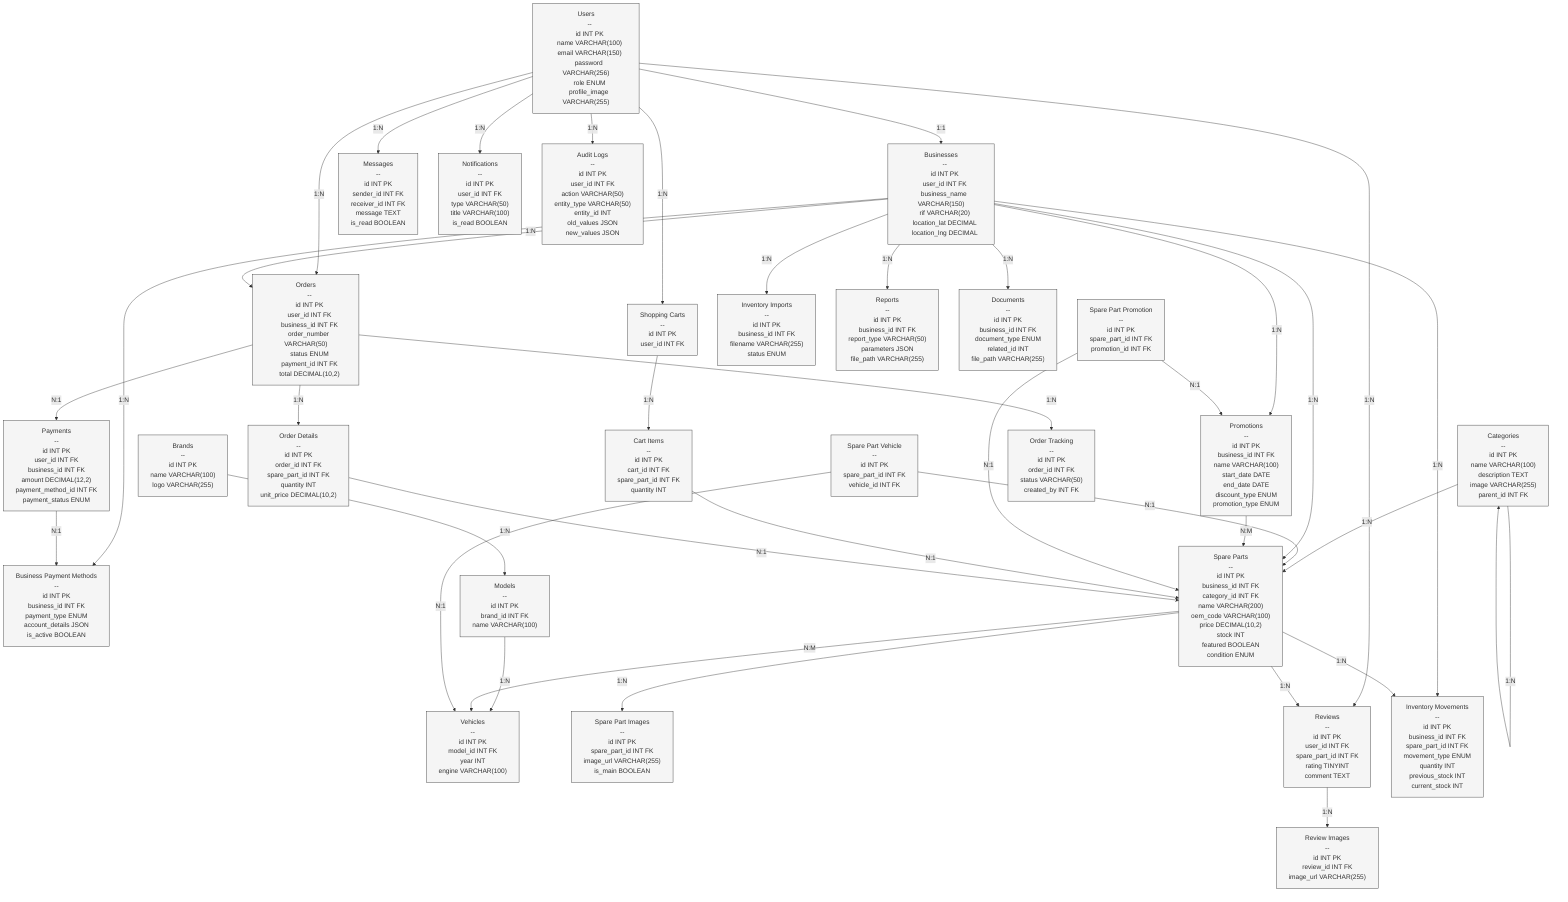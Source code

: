 flowchart TD
    %% Estilo
    classDef table fill:#f5f5f5,stroke:#333,stroke-width:1px,color:#333,font-family:Arial
    
    %% SISTEMA DE USUARIOS
    
    Users["Users
    --
    id INT PK
    name VARCHAR(100)
    email VARCHAR(150)
    password VARCHAR(256)
    role ENUM
    profile_image VARCHAR(255)"]
    class Users table

    Businesses["Businesses
    --
    id INT PK
    user_id INT FK
    business_name VARCHAR(150)
    rif VARCHAR(20)
    location_lat DECIMAL
    location_lng DECIMAL"]
    class Businesses table

    BusinessPaymentMethods["Business Payment Methods
    --
    id INT PK
    business_id INT FK
    payment_type ENUM
    account_details JSON
    is_active BOOLEAN"]
    class BusinessPaymentMethods table

    %% CATÁLOGO
    
    Categories["Categories
    --
    id INT PK
    name VARCHAR(100)
    description TEXT
    image VARCHAR(255)
    parent_id INT FK"]
    class Categories table
    
    Brands["Brands
    --
    id INT PK
    name VARCHAR(100)
    logo VARCHAR(255)"]
    class Brands table

    Models["Models
    --
    id INT PK
    brand_id INT FK
    name VARCHAR(100)"]
    class Models table

    Vehicles["Vehicles
    --
    id INT PK
    model_id INT FK
    year INT
    engine VARCHAR(100)"]
    class Vehicles table

    SpareParts["Spare Parts
    --
    id INT PK
    business_id INT FK
    category_id INT FK
    name VARCHAR(200)
    oem_code VARCHAR(100)
    price DECIMAL(10,2)
    stock INT
    featured BOOLEAN
    condition ENUM"]
    class SpareParts table

    SparePartImages["Spare Part Images
    --
    id INT PK
    spare_part_id INT FK
    image_url VARCHAR(255)
    is_main BOOLEAN"]
    class SparePartImages table

    SparePartVehicle["Spare Part Vehicle
    --
    id INT PK
    spare_part_id INT FK
    vehicle_id INT FK"]
    class SparePartVehicle table

    %% PROMOCIONES
    
    Promotions["Promotions
    --
    id INT PK
    business_id INT FK
    name VARCHAR(100)
    start_date DATE
    end_date DATE
    discount_type ENUM
    promotion_type ENUM"]
    class Promotions table

    SparePartPromotion["Spare Part Promotion
    --
    id INT PK
    spare_part_id INT FK
    promotion_id INT FK"]
    class SparePartPromotion table

    %% INTERACCIÓN

    Reviews["Reviews
    --
    id INT PK
    user_id INT FK
    spare_part_id INT FK
    rating TINYINT
    comment TEXT"]
    class Reviews table

    ReviewImages["Review Images
    --
    id INT PK
    review_id INT FK
    image_url VARCHAR(255)"]
    class ReviewImages table

    ShoppingCarts["Shopping Carts
    --
    id INT PK
    user_id INT FK"]
    class ShoppingCarts table

    CartItems["Cart Items
    --
    id INT PK
    cart_id INT FK
    spare_part_id INT FK
    quantity INT"]
    class CartItems table

    %% VENTAS

    Payments["Payments
    --
    id INT PK
    user_id INT FK
    business_id INT FK
    amount DECIMAL(12,2)
    payment_method_id INT FK
    payment_status ENUM"]
    class Payments table

    Orders["Orders
    --
    id INT PK
    user_id INT FK
    business_id INT FK
    order_number VARCHAR(50)
    status ENUM
    payment_id INT FK
    total DECIMAL(10,2)"]
    class Orders table

    OrderDetails["Order Details
    --
    id INT PK
    order_id INT FK
    spare_part_id INT FK
    quantity INT
    unit_price DECIMAL(10,2)"]
    class OrderDetails table

    OrderTracking["Order Tracking
    --
    id INT PK
    order_id INT FK
    status VARCHAR(50)
    created_by INT FK"]
    class OrderTracking table

    %% INVENTARIO Y REPORTES

    InventoryImports["Inventory Imports
    --
    id INT PK
    business_id INT FK
    filename VARCHAR(255)
    status ENUM"]
    class InventoryImports table

    InventoryMovements["Inventory Movements
    --
    id INT PK
    business_id INT FK
    spare_part_id INT FK
    movement_type ENUM
    quantity INT
    previous_stock INT
    current_stock INT"]
    class InventoryMovements table

    Reports["Reports
    --
    id INT PK
    business_id INT FK
    report_type VARCHAR(50)
    parameters JSON
    file_path VARCHAR(255)"]
    class Reports table

    Documents["Documents
    --
    id INT PK
    business_id INT FK
    document_type ENUM
    related_id INT
    file_path VARCHAR(255)"]
    class Documents table

    %% COMUNICACIÓN

    Messages["Messages
    --
    id INT PK
    sender_id INT FK
    receiver_id INT FK
    message TEXT
    is_read BOOLEAN"]
    class Messages table

    Notifications["Notifications
    --
    id INT PK
    user_id INT FK
    type VARCHAR(50)
    title VARCHAR(100)
    is_read BOOLEAN"]
    class Notifications table

    %% AUDITORÍA

    AuditLogs["Audit Logs
    --
    id INT PK
    user_id INT FK
    action VARCHAR(50)
    entity_type VARCHAR(50)
    entity_id INT
    old_values JSON
    new_values JSON"]
    class AuditLogs table

    %% SISTEMA DE USUARIOS
    Users --> |"1:1"| Businesses
    Businesses --> |"1:N"| BusinessPaymentMethods

    %% CATÁLOGO
    Categories --> |"1:N"| SpareParts
    Categories --> |"1:N"| Categories
    
    Brands --> |"1:N"| Models
    Models --> |"1:N"| Vehicles
    
    SpareParts --> |"1:N"| SparePartImages
    SpareParts --> |"N:M"| Vehicles
    SparePartVehicle --> |"N:1"| SpareParts
    SparePartVehicle --> |"N:1"| Vehicles
    
    Businesses --> |"1:N"| SpareParts
    
    %% PROMOCIONES
    Businesses --> |"1:N"| Promotions
    Promotions --> |"N:M"| SpareParts
    SparePartPromotion --> |"N:1"| SpareParts
    SparePartPromotion --> |"N:1"| Promotions
    
    %% INTERACCIÓN
    Users --> |"1:N"| Reviews
    SpareParts --> |"1:N"| Reviews
    Reviews --> |"1:N"| ReviewImages
    
    Users --> |"1:N"| ShoppingCarts
    ShoppingCarts --> |"1:N"| CartItems
    CartItems --> |"N:1"| SpareParts
    
    %% VENTAS
    Users --> |"1:N"| Orders
    Businesses --> |"1:N"| Orders
    Orders --> |"1:N"| OrderDetails
    OrderDetails --> |"N:1"| SpareParts
    Orders --> |"N:1"| Payments
    Payments --> |"N:1"| BusinessPaymentMethods
    Orders --> |"1:N"| OrderTracking
    
    %% INVENTARIO Y REPORTES
    Businesses --> |"1:N"| InventoryImports
    Businesses --> |"1:N"| InventoryMovements
    SpareParts --> |"1:N"| InventoryMovements
    Businesses --> |"1:N"| Reports
    Businesses --> |"1:N"| Documents
    
    %% COMUNICACIÓN
    Users --> |"1:N"| Messages
    Users --> |"1:N"| Notifications
    
    %% AUDITORÍA
    Users --> |"1:N"| AuditLogs